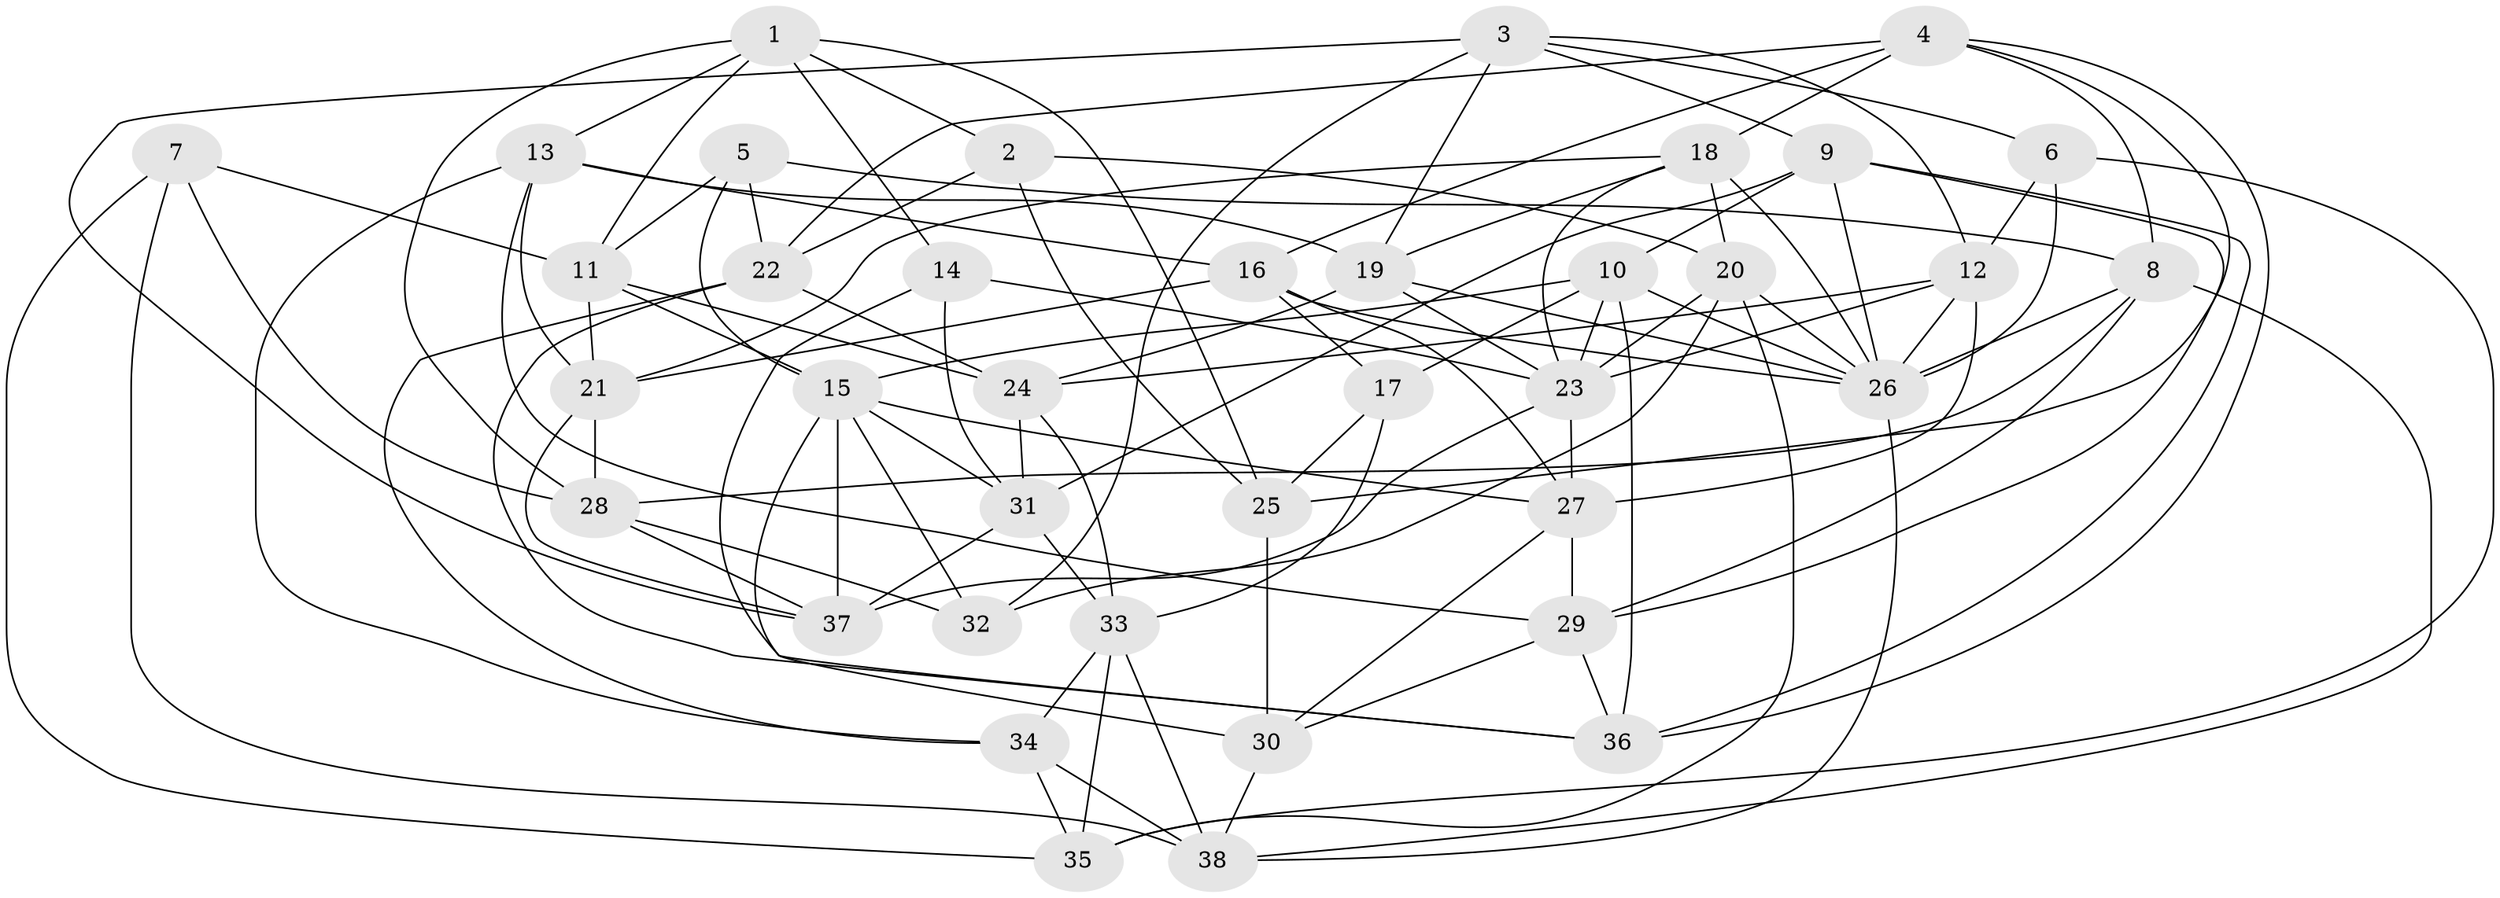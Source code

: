 // original degree distribution, {4: 1.0}
// Generated by graph-tools (version 1.1) at 2025/50/03/09/25 03:50:51]
// undirected, 38 vertices, 109 edges
graph export_dot {
graph [start="1"]
  node [color=gray90,style=filled];
  1;
  2;
  3;
  4;
  5;
  6;
  7;
  8;
  9;
  10;
  11;
  12;
  13;
  14;
  15;
  16;
  17;
  18;
  19;
  20;
  21;
  22;
  23;
  24;
  25;
  26;
  27;
  28;
  29;
  30;
  31;
  32;
  33;
  34;
  35;
  36;
  37;
  38;
  1 -- 2 [weight=1.0];
  1 -- 11 [weight=1.0];
  1 -- 13 [weight=1.0];
  1 -- 14 [weight=1.0];
  1 -- 25 [weight=1.0];
  1 -- 28 [weight=1.0];
  2 -- 20 [weight=1.0];
  2 -- 22 [weight=1.0];
  2 -- 25 [weight=1.0];
  3 -- 6 [weight=1.0];
  3 -- 9 [weight=1.0];
  3 -- 12 [weight=1.0];
  3 -- 19 [weight=1.0];
  3 -- 32 [weight=1.0];
  3 -- 37 [weight=1.0];
  4 -- 8 [weight=1.0];
  4 -- 16 [weight=1.0];
  4 -- 18 [weight=1.0];
  4 -- 22 [weight=1.0];
  4 -- 25 [weight=1.0];
  4 -- 36 [weight=1.0];
  5 -- 8 [weight=1.0];
  5 -- 11 [weight=1.0];
  5 -- 15 [weight=1.0];
  5 -- 22 [weight=1.0];
  6 -- 12 [weight=1.0];
  6 -- 26 [weight=1.0];
  6 -- 35 [weight=1.0];
  7 -- 11 [weight=1.0];
  7 -- 28 [weight=1.0];
  7 -- 35 [weight=1.0];
  7 -- 38 [weight=1.0];
  8 -- 26 [weight=1.0];
  8 -- 28 [weight=1.0];
  8 -- 29 [weight=1.0];
  8 -- 38 [weight=1.0];
  9 -- 10 [weight=1.0];
  9 -- 26 [weight=1.0];
  9 -- 29 [weight=1.0];
  9 -- 31 [weight=1.0];
  9 -- 36 [weight=1.0];
  10 -- 15 [weight=1.0];
  10 -- 17 [weight=1.0];
  10 -- 23 [weight=1.0];
  10 -- 26 [weight=1.0];
  10 -- 36 [weight=1.0];
  11 -- 15 [weight=1.0];
  11 -- 21 [weight=1.0];
  11 -- 24 [weight=1.0];
  12 -- 23 [weight=1.0];
  12 -- 24 [weight=1.0];
  12 -- 26 [weight=1.0];
  12 -- 27 [weight=1.0];
  13 -- 16 [weight=1.0];
  13 -- 19 [weight=1.0];
  13 -- 21 [weight=1.0];
  13 -- 29 [weight=1.0];
  13 -- 34 [weight=1.0];
  14 -- 23 [weight=1.0];
  14 -- 31 [weight=1.0];
  14 -- 36 [weight=1.0];
  15 -- 27 [weight=1.0];
  15 -- 30 [weight=1.0];
  15 -- 31 [weight=1.0];
  15 -- 32 [weight=1.0];
  15 -- 37 [weight=1.0];
  16 -- 17 [weight=1.0];
  16 -- 21 [weight=1.0];
  16 -- 26 [weight=1.0];
  16 -- 27 [weight=1.0];
  17 -- 25 [weight=1.0];
  17 -- 33 [weight=1.0];
  18 -- 19 [weight=1.0];
  18 -- 20 [weight=1.0];
  18 -- 21 [weight=1.0];
  18 -- 23 [weight=1.0];
  18 -- 26 [weight=1.0];
  19 -- 23 [weight=1.0];
  19 -- 24 [weight=1.0];
  19 -- 26 [weight=1.0];
  20 -- 23 [weight=1.0];
  20 -- 26 [weight=1.0];
  20 -- 32 [weight=1.0];
  20 -- 35 [weight=1.0];
  21 -- 28 [weight=1.0];
  21 -- 37 [weight=1.0];
  22 -- 24 [weight=1.0];
  22 -- 34 [weight=1.0];
  22 -- 36 [weight=1.0];
  23 -- 27 [weight=1.0];
  23 -- 37 [weight=1.0];
  24 -- 31 [weight=1.0];
  24 -- 33 [weight=1.0];
  25 -- 30 [weight=2.0];
  26 -- 38 [weight=1.0];
  27 -- 29 [weight=1.0];
  27 -- 30 [weight=1.0];
  28 -- 32 [weight=1.0];
  28 -- 37 [weight=1.0];
  29 -- 30 [weight=1.0];
  29 -- 36 [weight=1.0];
  30 -- 38 [weight=1.0];
  31 -- 33 [weight=1.0];
  31 -- 37 [weight=1.0];
  33 -- 34 [weight=1.0];
  33 -- 35 [weight=1.0];
  33 -- 38 [weight=1.0];
  34 -- 35 [weight=2.0];
  34 -- 38 [weight=1.0];
}
